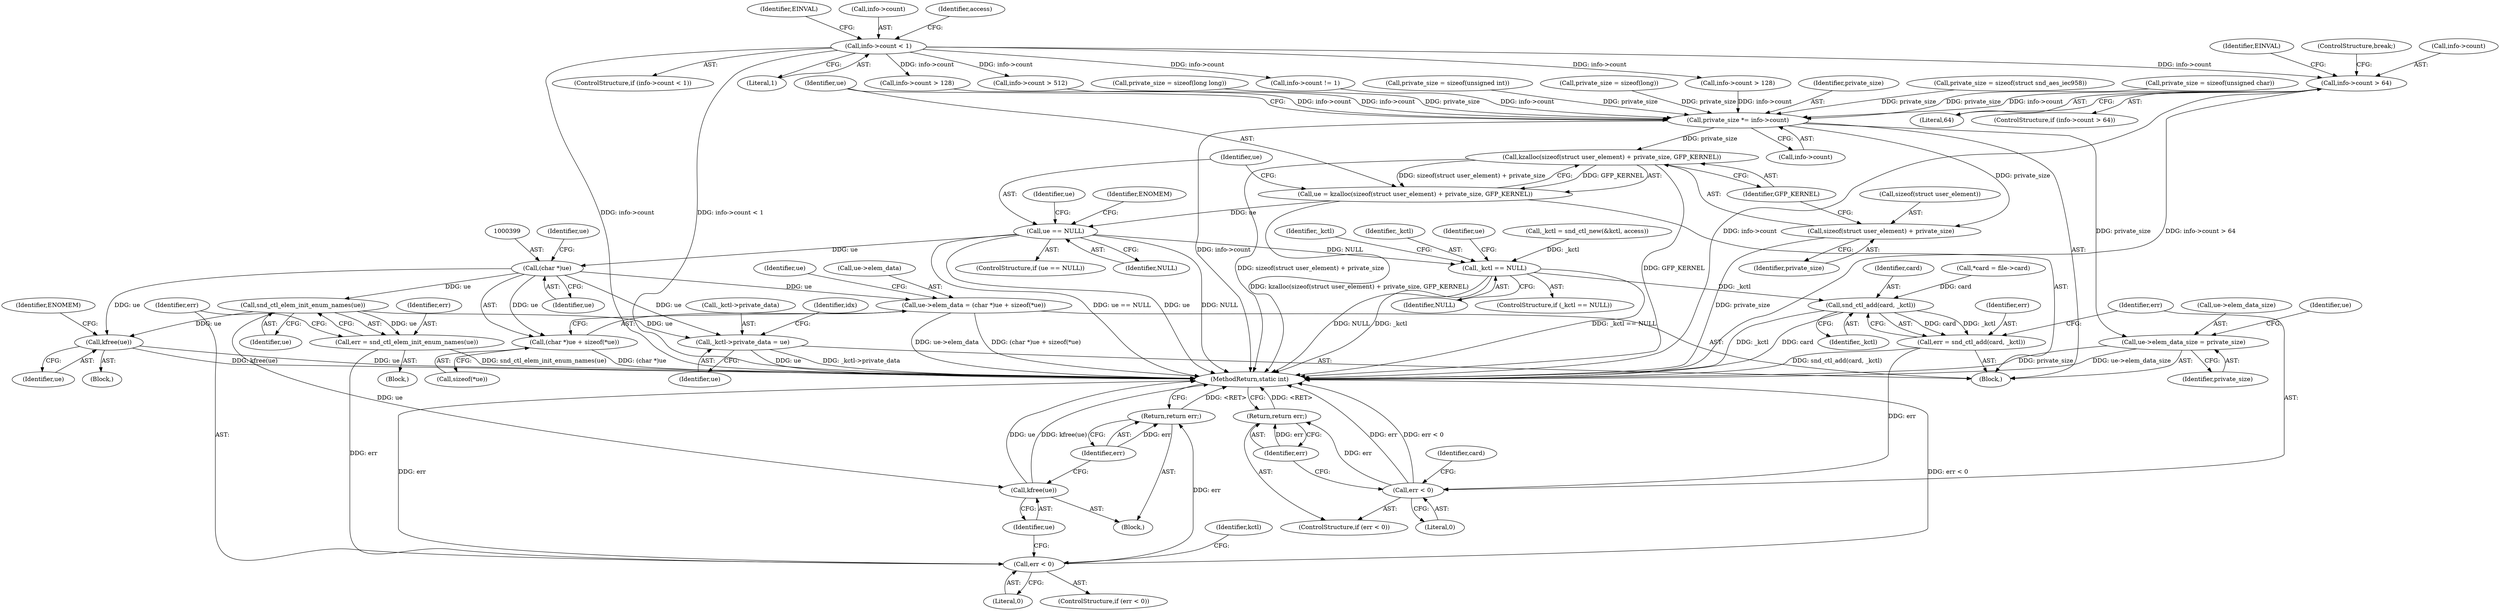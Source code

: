 digraph "0_linux_82262a46627bebb0febcc26664746c25cef08563@pointer" {
"1000287" [label="(Call,info->count > 64)"];
"1000119" [label="(Call,info->count < 1)"];
"1000355" [label="(Call,private_size *= info->count)"];
"1000362" [label="(Call,kzalloc(sizeof(struct user_element) + private_size, GFP_KERNEL))"];
"1000360" [label="(Call,ue = kzalloc(sizeof(struct user_element) + private_size, GFP_KERNEL))"];
"1000369" [label="(Call,ue == NULL)"];
"1000398" [label="(Call,(char *)ue)"];
"1000393" [label="(Call,ue->elem_data = (char *)ue + sizeof(*ue))"];
"1000397" [label="(Call,(char *)ue + sizeof(*ue))"];
"1000420" [label="(Call,snd_ctl_elem_init_enum_names(ue))"];
"1000418" [label="(Call,err = snd_ctl_elem_init_enum_names(ue))"];
"1000423" [label="(Call,err < 0)"];
"1000429" [label="(Return,return err;)"];
"1000427" [label="(Call,kfree(ue))"];
"1000451" [label="(Call,kfree(ue))"];
"1000456" [label="(Call,_kctl->private_data = ue)"];
"1000443" [label="(Call,_kctl == NULL)"];
"1000483" [label="(Call,snd_ctl_add(card, _kctl))"];
"1000481" [label="(Call,err = snd_ctl_add(card, _kctl))"];
"1000487" [label="(Call,err < 0)"];
"1000490" [label="(Return,return err;)"];
"1000363" [label="(Call,sizeof(struct user_element) + private_size)"];
"1000404" [label="(Call,ue->elem_data_size = private_size)"];
"1000489" [label="(Literal,0)"];
"1000272" [label="(Call,info->count > 128)"];
"1000484" [label="(Identifier,card)"];
"1000481" [label="(Call,err = snd_ctl_add(card, _kctl))"];
"1000377" [label="(Identifier,ue)"];
"1000397" [label="(Call,(char *)ue + sizeof(*ue))"];
"1000126" [label="(Identifier,EINVAL)"];
"1000356" [label="(Identifier,private_size)"];
"1000424" [label="(Identifier,err)"];
"1000408" [label="(Identifier,private_size)"];
"1000374" [label="(Identifier,ENOMEM)"];
"1000118" [label="(ControlStructure,if (info->count < 1))"];
"1000428" [label="(Identifier,ue)"];
"1000495" [label="(Identifier,card)"];
"1000491" [label="(Identifier,err)"];
"1000442" [label="(ControlStructure,if (_kctl == NULL))"];
"1000398" [label="(Call,(char *)ue)"];
"1000429" [label="(Return,return err;)"];
"1000364" [label="(Call,sizeof(struct user_element))"];
"1000104" [label="(Block,)"];
"1000460" [label="(Identifier,ue)"];
"1000362" [label="(Call,kzalloc(sizeof(struct user_element) + private_size, GFP_KERNEL))"];
"1000370" [label="(Identifier,ue)"];
"1000456" [label="(Call,_kctl->private_data = ue)"];
"1000123" [label="(Literal,1)"];
"1000400" [label="(Identifier,ue)"];
"1000482" [label="(Identifier,err)"];
"1000337" [label="(Call,private_size = sizeof(struct snd_aes_iec958))"];
"1000322" [label="(Call,private_size = sizeof(unsigned char))"];
"1000294" [label="(Identifier,EINVAL)"];
"1000443" [label="(Call,_kctl == NULL)"];
"1000291" [label="(Literal,64)"];
"1000287" [label="(Call,info->count > 64)"];
"1000446" [label="(Block,)"];
"1000401" [label="(Call,sizeof(*ue))"];
"1000394" [label="(Call,ue->elem_data)"];
"1000406" [label="(Identifier,ue)"];
"1000451" [label="(Call,kfree(ue))"];
"1000403" [label="(Identifier,ue)"];
"1000282" [label="(Call,private_size = sizeof(long long))"];
"1000405" [label="(Call,ue->elem_data_size)"];
"1000361" [label="(Identifier,ue)"];
"1000106" [label="(Call,*card = file->card)"];
"1000433" [label="(Identifier,kctl)"];
"1000452" [label="(Identifier,ue)"];
"1000120" [label="(Call,info->count)"];
"1000295" [label="(ControlStructure,break;)"];
"1000425" [label="(Literal,0)"];
"1000488" [label="(Identifier,err)"];
"1000297" [label="(Call,private_size = sizeof(unsigned int))"];
"1000366" [label="(Identifier,private_size)"];
"1000327" [label="(Call,info->count > 512)"];
"1000463" [label="(Identifier,idx)"];
"1000426" [label="(Block,)"];
"1000369" [label="(Call,ue == NULL)"];
"1000490" [label="(Return,return err;)"];
"1000444" [label="(Identifier,_kctl)"];
"1000449" [label="(Identifier,ue)"];
"1000342" [label="(Call,info->count != 1)"];
"1000288" [label="(Call,info->count)"];
"1000436" [label="(Call,_kctl = snd_ctl_new(&kctl, access))"];
"1000404" [label="(Call,ue->elem_data_size = private_size)"];
"1000419" [label="(Identifier,err)"];
"1000119" [label="(Call,info->count < 1)"];
"1000422" [label="(ControlStructure,if (err < 0))"];
"1000487" [label="(Call,err < 0)"];
"1000357" [label="(Call,info->count)"];
"1000393" [label="(Call,ue->elem_data = (char *)ue + sizeof(*ue))"];
"1000457" [label="(Call,_kctl->private_data)"];
"1000355" [label="(Call,private_size *= info->count)"];
"1000483" [label="(Call,snd_ctl_add(card, _kctl))"];
"1000363" [label="(Call,sizeof(struct user_element) + private_size)"];
"1000420" [label="(Call,snd_ctl_elem_init_enum_names(ue))"];
"1000360" [label="(Call,ue = kzalloc(sizeof(struct user_element) + private_size, GFP_KERNEL))"];
"1000368" [label="(ControlStructure,if (ue == NULL))"];
"1000418" [label="(Call,err = snd_ctl_elem_init_enum_names(ue))"];
"1000413" [label="(Identifier,ue)"];
"1000508" [label="(MethodReturn,static int)"];
"1000458" [label="(Identifier,_kctl)"];
"1000430" [label="(Identifier,err)"];
"1000367" [label="(Identifier,GFP_KERNEL)"];
"1000455" [label="(Identifier,ENOMEM)"];
"1000371" [label="(Identifier,NULL)"];
"1000267" [label="(Call,private_size = sizeof(long))"];
"1000128" [label="(Identifier,access)"];
"1000417" [label="(Block,)"];
"1000303" [label="(Call,info->count > 128)"];
"1000485" [label="(Identifier,_kctl)"];
"1000486" [label="(ControlStructure,if (err < 0))"];
"1000427" [label="(Call,kfree(ue))"];
"1000423" [label="(Call,err < 0)"];
"1000421" [label="(Identifier,ue)"];
"1000286" [label="(ControlStructure,if (info->count > 64))"];
"1000445" [label="(Identifier,NULL)"];
"1000287" -> "1000286"  [label="AST: "];
"1000287" -> "1000291"  [label="CFG: "];
"1000288" -> "1000287"  [label="AST: "];
"1000291" -> "1000287"  [label="AST: "];
"1000294" -> "1000287"  [label="CFG: "];
"1000295" -> "1000287"  [label="CFG: "];
"1000287" -> "1000508"  [label="DDG: info->count > 64"];
"1000287" -> "1000508"  [label="DDG: info->count"];
"1000119" -> "1000287"  [label="DDG: info->count"];
"1000287" -> "1000355"  [label="DDG: info->count"];
"1000119" -> "1000118"  [label="AST: "];
"1000119" -> "1000123"  [label="CFG: "];
"1000120" -> "1000119"  [label="AST: "];
"1000123" -> "1000119"  [label="AST: "];
"1000126" -> "1000119"  [label="CFG: "];
"1000128" -> "1000119"  [label="CFG: "];
"1000119" -> "1000508"  [label="DDG: info->count"];
"1000119" -> "1000508"  [label="DDG: info->count < 1"];
"1000119" -> "1000272"  [label="DDG: info->count"];
"1000119" -> "1000303"  [label="DDG: info->count"];
"1000119" -> "1000327"  [label="DDG: info->count"];
"1000119" -> "1000342"  [label="DDG: info->count"];
"1000355" -> "1000104"  [label="AST: "];
"1000355" -> "1000357"  [label="CFG: "];
"1000356" -> "1000355"  [label="AST: "];
"1000357" -> "1000355"  [label="AST: "];
"1000361" -> "1000355"  [label="CFG: "];
"1000355" -> "1000508"  [label="DDG: info->count"];
"1000327" -> "1000355"  [label="DDG: info->count"];
"1000272" -> "1000355"  [label="DDG: info->count"];
"1000342" -> "1000355"  [label="DDG: info->count"];
"1000303" -> "1000355"  [label="DDG: info->count"];
"1000297" -> "1000355"  [label="DDG: private_size"];
"1000267" -> "1000355"  [label="DDG: private_size"];
"1000337" -> "1000355"  [label="DDG: private_size"];
"1000322" -> "1000355"  [label="DDG: private_size"];
"1000282" -> "1000355"  [label="DDG: private_size"];
"1000355" -> "1000362"  [label="DDG: private_size"];
"1000355" -> "1000363"  [label="DDG: private_size"];
"1000355" -> "1000404"  [label="DDG: private_size"];
"1000362" -> "1000360"  [label="AST: "];
"1000362" -> "1000367"  [label="CFG: "];
"1000363" -> "1000362"  [label="AST: "];
"1000367" -> "1000362"  [label="AST: "];
"1000360" -> "1000362"  [label="CFG: "];
"1000362" -> "1000508"  [label="DDG: GFP_KERNEL"];
"1000362" -> "1000508"  [label="DDG: sizeof(struct user_element) + private_size"];
"1000362" -> "1000360"  [label="DDG: sizeof(struct user_element) + private_size"];
"1000362" -> "1000360"  [label="DDG: GFP_KERNEL"];
"1000360" -> "1000104"  [label="AST: "];
"1000361" -> "1000360"  [label="AST: "];
"1000370" -> "1000360"  [label="CFG: "];
"1000360" -> "1000508"  [label="DDG: kzalloc(sizeof(struct user_element) + private_size, GFP_KERNEL)"];
"1000360" -> "1000369"  [label="DDG: ue"];
"1000369" -> "1000368"  [label="AST: "];
"1000369" -> "1000371"  [label="CFG: "];
"1000370" -> "1000369"  [label="AST: "];
"1000371" -> "1000369"  [label="AST: "];
"1000374" -> "1000369"  [label="CFG: "];
"1000377" -> "1000369"  [label="CFG: "];
"1000369" -> "1000508"  [label="DDG: ue == NULL"];
"1000369" -> "1000508"  [label="DDG: ue"];
"1000369" -> "1000508"  [label="DDG: NULL"];
"1000369" -> "1000398"  [label="DDG: ue"];
"1000369" -> "1000443"  [label="DDG: NULL"];
"1000398" -> "1000397"  [label="AST: "];
"1000398" -> "1000400"  [label="CFG: "];
"1000399" -> "1000398"  [label="AST: "];
"1000400" -> "1000398"  [label="AST: "];
"1000403" -> "1000398"  [label="CFG: "];
"1000398" -> "1000393"  [label="DDG: ue"];
"1000398" -> "1000397"  [label="DDG: ue"];
"1000398" -> "1000420"  [label="DDG: ue"];
"1000398" -> "1000451"  [label="DDG: ue"];
"1000398" -> "1000456"  [label="DDG: ue"];
"1000393" -> "1000104"  [label="AST: "];
"1000393" -> "1000397"  [label="CFG: "];
"1000394" -> "1000393"  [label="AST: "];
"1000397" -> "1000393"  [label="AST: "];
"1000406" -> "1000393"  [label="CFG: "];
"1000393" -> "1000508"  [label="DDG: (char *)ue + sizeof(*ue)"];
"1000393" -> "1000508"  [label="DDG: ue->elem_data"];
"1000397" -> "1000401"  [label="CFG: "];
"1000401" -> "1000397"  [label="AST: "];
"1000397" -> "1000508"  [label="DDG: (char *)ue"];
"1000420" -> "1000418"  [label="AST: "];
"1000420" -> "1000421"  [label="CFG: "];
"1000421" -> "1000420"  [label="AST: "];
"1000418" -> "1000420"  [label="CFG: "];
"1000420" -> "1000418"  [label="DDG: ue"];
"1000420" -> "1000427"  [label="DDG: ue"];
"1000420" -> "1000451"  [label="DDG: ue"];
"1000420" -> "1000456"  [label="DDG: ue"];
"1000418" -> "1000417"  [label="AST: "];
"1000419" -> "1000418"  [label="AST: "];
"1000424" -> "1000418"  [label="CFG: "];
"1000418" -> "1000508"  [label="DDG: snd_ctl_elem_init_enum_names(ue)"];
"1000418" -> "1000423"  [label="DDG: err"];
"1000423" -> "1000422"  [label="AST: "];
"1000423" -> "1000425"  [label="CFG: "];
"1000424" -> "1000423"  [label="AST: "];
"1000425" -> "1000423"  [label="AST: "];
"1000428" -> "1000423"  [label="CFG: "];
"1000433" -> "1000423"  [label="CFG: "];
"1000423" -> "1000508"  [label="DDG: err < 0"];
"1000423" -> "1000508"  [label="DDG: err"];
"1000423" -> "1000429"  [label="DDG: err"];
"1000429" -> "1000426"  [label="AST: "];
"1000429" -> "1000430"  [label="CFG: "];
"1000430" -> "1000429"  [label="AST: "];
"1000508" -> "1000429"  [label="CFG: "];
"1000429" -> "1000508"  [label="DDG: <RET>"];
"1000430" -> "1000429"  [label="DDG: err"];
"1000427" -> "1000426"  [label="AST: "];
"1000427" -> "1000428"  [label="CFG: "];
"1000428" -> "1000427"  [label="AST: "];
"1000430" -> "1000427"  [label="CFG: "];
"1000427" -> "1000508"  [label="DDG: kfree(ue)"];
"1000427" -> "1000508"  [label="DDG: ue"];
"1000451" -> "1000446"  [label="AST: "];
"1000451" -> "1000452"  [label="CFG: "];
"1000452" -> "1000451"  [label="AST: "];
"1000455" -> "1000451"  [label="CFG: "];
"1000451" -> "1000508"  [label="DDG: ue"];
"1000451" -> "1000508"  [label="DDG: kfree(ue)"];
"1000456" -> "1000104"  [label="AST: "];
"1000456" -> "1000460"  [label="CFG: "];
"1000457" -> "1000456"  [label="AST: "];
"1000460" -> "1000456"  [label="AST: "];
"1000463" -> "1000456"  [label="CFG: "];
"1000456" -> "1000508"  [label="DDG: ue"];
"1000456" -> "1000508"  [label="DDG: _kctl->private_data"];
"1000443" -> "1000442"  [label="AST: "];
"1000443" -> "1000445"  [label="CFG: "];
"1000444" -> "1000443"  [label="AST: "];
"1000445" -> "1000443"  [label="AST: "];
"1000449" -> "1000443"  [label="CFG: "];
"1000458" -> "1000443"  [label="CFG: "];
"1000443" -> "1000508"  [label="DDG: _kctl == NULL"];
"1000443" -> "1000508"  [label="DDG: NULL"];
"1000443" -> "1000508"  [label="DDG: _kctl"];
"1000436" -> "1000443"  [label="DDG: _kctl"];
"1000443" -> "1000483"  [label="DDG: _kctl"];
"1000483" -> "1000481"  [label="AST: "];
"1000483" -> "1000485"  [label="CFG: "];
"1000484" -> "1000483"  [label="AST: "];
"1000485" -> "1000483"  [label="AST: "];
"1000481" -> "1000483"  [label="CFG: "];
"1000483" -> "1000508"  [label="DDG: _kctl"];
"1000483" -> "1000508"  [label="DDG: card"];
"1000483" -> "1000481"  [label="DDG: card"];
"1000483" -> "1000481"  [label="DDG: _kctl"];
"1000106" -> "1000483"  [label="DDG: card"];
"1000481" -> "1000104"  [label="AST: "];
"1000482" -> "1000481"  [label="AST: "];
"1000488" -> "1000481"  [label="CFG: "];
"1000481" -> "1000508"  [label="DDG: snd_ctl_add(card, _kctl)"];
"1000481" -> "1000487"  [label="DDG: err"];
"1000487" -> "1000486"  [label="AST: "];
"1000487" -> "1000489"  [label="CFG: "];
"1000488" -> "1000487"  [label="AST: "];
"1000489" -> "1000487"  [label="AST: "];
"1000491" -> "1000487"  [label="CFG: "];
"1000495" -> "1000487"  [label="CFG: "];
"1000487" -> "1000508"  [label="DDG: err"];
"1000487" -> "1000508"  [label="DDG: err < 0"];
"1000487" -> "1000490"  [label="DDG: err"];
"1000490" -> "1000486"  [label="AST: "];
"1000490" -> "1000491"  [label="CFG: "];
"1000491" -> "1000490"  [label="AST: "];
"1000508" -> "1000490"  [label="CFG: "];
"1000490" -> "1000508"  [label="DDG: <RET>"];
"1000491" -> "1000490"  [label="DDG: err"];
"1000363" -> "1000366"  [label="CFG: "];
"1000364" -> "1000363"  [label="AST: "];
"1000366" -> "1000363"  [label="AST: "];
"1000367" -> "1000363"  [label="CFG: "];
"1000363" -> "1000508"  [label="DDG: private_size"];
"1000404" -> "1000104"  [label="AST: "];
"1000404" -> "1000408"  [label="CFG: "];
"1000405" -> "1000404"  [label="AST: "];
"1000408" -> "1000404"  [label="AST: "];
"1000413" -> "1000404"  [label="CFG: "];
"1000404" -> "1000508"  [label="DDG: ue->elem_data_size"];
"1000404" -> "1000508"  [label="DDG: private_size"];
}
